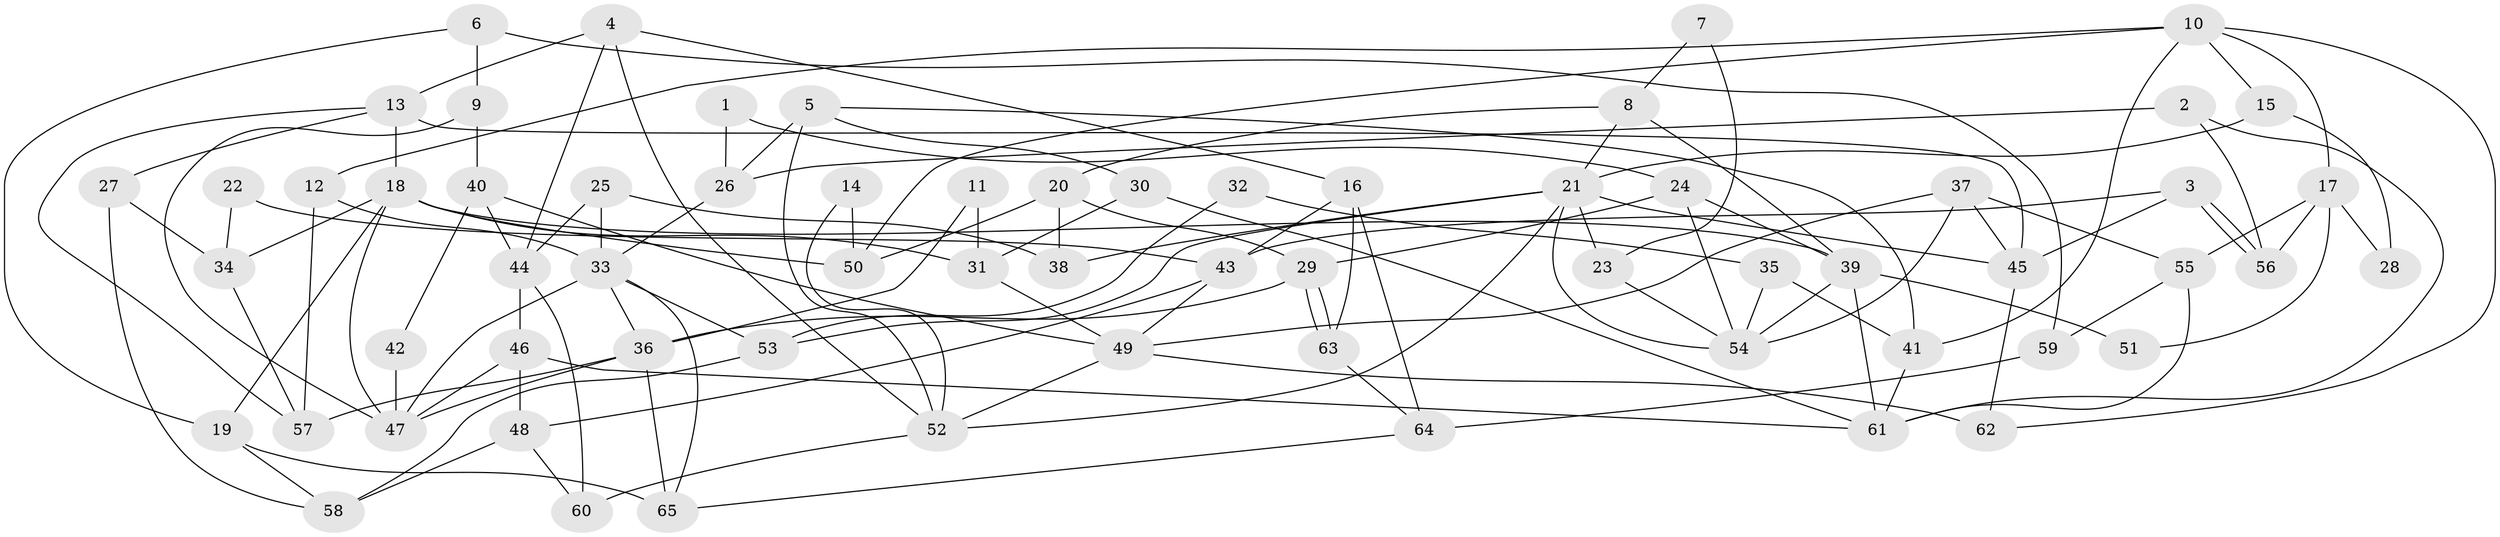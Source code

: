 // Generated by graph-tools (version 1.1) at 2025/26/03/09/25 03:26:20]
// undirected, 65 vertices, 130 edges
graph export_dot {
graph [start="1"]
  node [color=gray90,style=filled];
  1;
  2;
  3;
  4;
  5;
  6;
  7;
  8;
  9;
  10;
  11;
  12;
  13;
  14;
  15;
  16;
  17;
  18;
  19;
  20;
  21;
  22;
  23;
  24;
  25;
  26;
  27;
  28;
  29;
  30;
  31;
  32;
  33;
  34;
  35;
  36;
  37;
  38;
  39;
  40;
  41;
  42;
  43;
  44;
  45;
  46;
  47;
  48;
  49;
  50;
  51;
  52;
  53;
  54;
  55;
  56;
  57;
  58;
  59;
  60;
  61;
  62;
  63;
  64;
  65;
  1 -- 26;
  1 -- 24;
  2 -- 56;
  2 -- 61;
  2 -- 26;
  3 -- 56;
  3 -- 56;
  3 -- 45;
  3 -- 43;
  4 -- 13;
  4 -- 16;
  4 -- 44;
  4 -- 52;
  5 -- 26;
  5 -- 41;
  5 -- 30;
  5 -- 52;
  6 -- 19;
  6 -- 9;
  6 -- 59;
  7 -- 8;
  7 -- 23;
  8 -- 21;
  8 -- 39;
  8 -- 20;
  9 -- 40;
  9 -- 47;
  10 -- 62;
  10 -- 50;
  10 -- 12;
  10 -- 15;
  10 -- 17;
  10 -- 41;
  11 -- 36;
  11 -- 31;
  12 -- 33;
  12 -- 57;
  13 -- 57;
  13 -- 18;
  13 -- 27;
  13 -- 45;
  14 -- 52;
  14 -- 50;
  15 -- 21;
  15 -- 28;
  16 -- 43;
  16 -- 64;
  16 -- 63;
  17 -- 55;
  17 -- 28;
  17 -- 51;
  17 -- 56;
  18 -- 47;
  18 -- 34;
  18 -- 19;
  18 -- 31;
  18 -- 39;
  18 -- 50;
  19 -- 58;
  19 -- 65;
  20 -- 29;
  20 -- 38;
  20 -- 50;
  21 -- 38;
  21 -- 52;
  21 -- 23;
  21 -- 45;
  21 -- 53;
  21 -- 54;
  22 -- 43;
  22 -- 34;
  23 -- 54;
  24 -- 54;
  24 -- 39;
  24 -- 29;
  25 -- 44;
  25 -- 33;
  25 -- 38;
  26 -- 33;
  27 -- 58;
  27 -- 34;
  29 -- 63;
  29 -- 63;
  29 -- 36;
  30 -- 31;
  30 -- 61;
  31 -- 49;
  32 -- 35;
  32 -- 53;
  33 -- 36;
  33 -- 65;
  33 -- 47;
  33 -- 53;
  34 -- 57;
  35 -- 41;
  35 -- 54;
  36 -- 65;
  36 -- 47;
  36 -- 57;
  37 -- 49;
  37 -- 45;
  37 -- 54;
  37 -- 55;
  39 -- 54;
  39 -- 51;
  39 -- 61;
  40 -- 44;
  40 -- 49;
  40 -- 42;
  41 -- 61;
  42 -- 47;
  43 -- 48;
  43 -- 49;
  44 -- 46;
  44 -- 60;
  45 -- 62;
  46 -- 47;
  46 -- 61;
  46 -- 48;
  48 -- 60;
  48 -- 58;
  49 -- 52;
  49 -- 62;
  52 -- 60;
  53 -- 58;
  55 -- 61;
  55 -- 59;
  59 -- 64;
  63 -- 64;
  64 -- 65;
}
